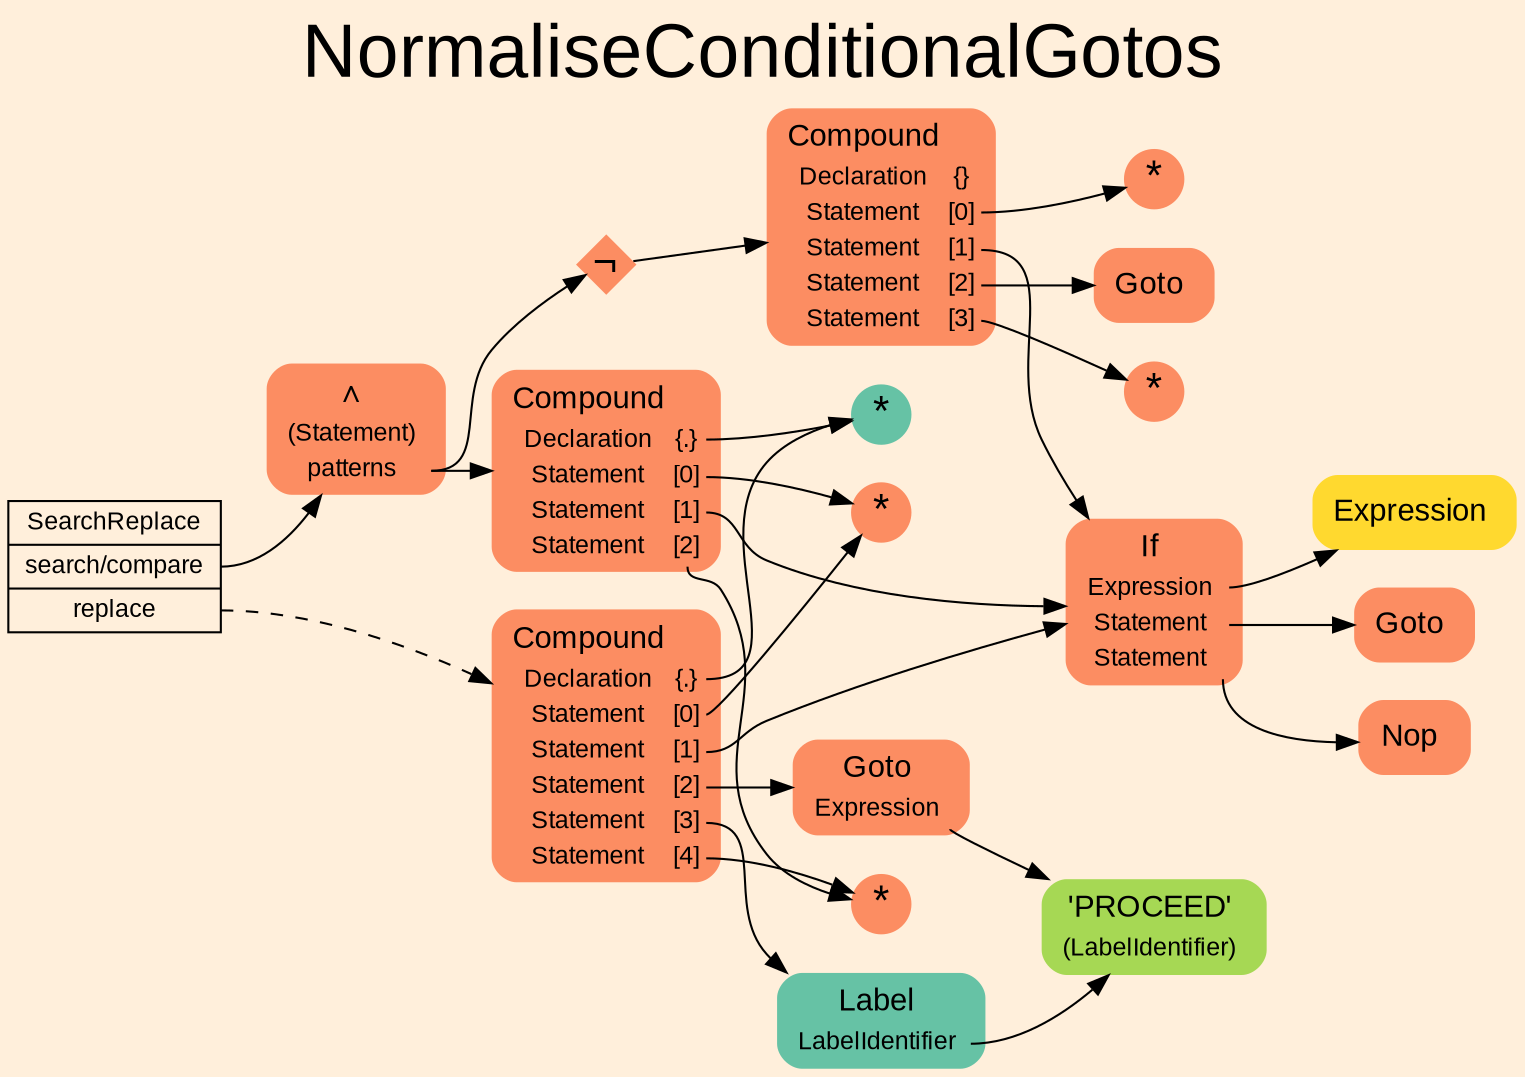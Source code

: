 digraph "NormaliseConditionalGotos" {
label = "NormaliseConditionalGotos"
labelloc = t
fontsize = "36"
graph [
    rankdir = "LR"
    ranksep = 0.3
    bgcolor = antiquewhite1
    color = black
    fontcolor = black
    fontname = "Arial"
];
node [
    fontname = "Arial"
];
edge [
    fontname = "Arial"
];

// -------------------- transformation figure --------------------
"CR#B-4-36" [
    // -------- block CR#B-4-36 ----------
    shape = "record"
    fillcolor = antiquewhite1
    label = "<fixed> SearchReplace | <port0> search/compare | <port1> replace"
    style = "filled"
    fontsize = "12"
    color = black
    fontcolor = black
];

"#B-2-814" [
    // -------- block #B-2-814 ----------
    shape = "plaintext"
    fillcolor = "/set28/2"
    label = <<TABLE BORDER="0" CELLBORDER="0" CELLSPACING="0">
     <TR><TD><FONT POINT-SIZE="15.0">∧</FONT></TD><TD></TD></TR>
     <TR><TD>(Statement)</TD><TD PORT="port0"></TD></TR>
     <TR><TD>patterns</TD><TD PORT="port1"></TD></TR>
    </TABLE>>
    style = "rounded,filled"
    fontsize = "12"
];

"#B-2-799" [
    // -------- block #B-2-799 ----------
    shape = "plaintext"
    fillcolor = "/set28/2"
    label = <<TABLE BORDER="0" CELLBORDER="0" CELLSPACING="0">
     <TR><TD><FONT POINT-SIZE="15.0">Compound</FONT></TD><TD></TD></TR>
     <TR><TD>Declaration</TD><TD PORT="port0">{.}</TD></TR>
     <TR><TD>Statement</TD><TD PORT="port1">[0]</TD></TR>
     <TR><TD>Statement</TD><TD PORT="port2">[1]</TD></TR>
     <TR><TD>Statement</TD><TD PORT="port3">[2]</TD></TR>
    </TABLE>>
    style = "rounded,filled"
    fontsize = "12"
];

"#B-2-806" [
    // -------- block #B-2-806 ----------
    shape = "circle"
    fillcolor = "/set28/1"
    label = <*>
    style = "filled"
    fontsize = "20"
    penwidth = 0.0
    fixedsize = true
    width = 0.4
    height = 0.4
];

"#B-2-807" [
    // -------- block #B-2-807 ----------
    shape = "circle"
    fillcolor = "/set28/2"
    label = <*>
    style = "filled"
    fontsize = "20"
    penwidth = 0.0
    fixedsize = true
    width = 0.4
    height = 0.4
];

"#B-2-797" [
    // -------- block #B-2-797 ----------
    shape = "plaintext"
    fillcolor = "/set28/2"
    label = <<TABLE BORDER="0" CELLBORDER="0" CELLSPACING="0">
     <TR><TD><FONT POINT-SIZE="15.0">If</FONT></TD><TD></TD></TR>
     <TR><TD>Expression</TD><TD PORT="port0"></TD></TR>
     <TR><TD>Statement</TD><TD PORT="port1"></TD></TR>
     <TR><TD>Statement</TD><TD PORT="port2"></TD></TR>
    </TABLE>>
    style = "rounded,filled"
    fontsize = "12"
];

"#B-2-798" [
    // -------- block #B-2-798 ----------
    shape = "plaintext"
    fillcolor = "/set28/6"
    label = <<TABLE BORDER="0" CELLBORDER="0" CELLSPACING="0">
     <TR><TD><FONT POINT-SIZE="15.0">Expression</FONT></TD><TD></TD></TR>
    </TABLE>>
    style = "rounded,filled"
    fontsize = "12"
];

"#B-2-802" [
    // -------- block #B-2-802 ----------
    shape = "plaintext"
    fillcolor = "/set28/2"
    label = <<TABLE BORDER="0" CELLBORDER="0" CELLSPACING="0">
     <TR><TD><FONT POINT-SIZE="15.0">Goto</FONT></TD><TD></TD></TR>
    </TABLE>>
    style = "rounded,filled"
    fontsize = "12"
];

"#B-2-816" [
    // -------- block #B-2-816 ----------
    shape = "plaintext"
    fillcolor = "/set28/2"
    label = <<TABLE BORDER="0" CELLBORDER="0" CELLSPACING="0">
     <TR><TD><FONT POINT-SIZE="15.0">Nop</FONT></TD><TD></TD></TR>
    </TABLE>>
    style = "rounded,filled"
    fontsize = "12"
];

"#B-2-809" [
    // -------- block #B-2-809 ----------
    shape = "circle"
    fillcolor = "/set28/2"
    label = <*>
    style = "filled"
    fontsize = "20"
    penwidth = 0.0
    fixedsize = true
    width = 0.4
    height = 0.4
];

"#B-2-815" [
    // -------- block #B-2-815 ----------
    shape = "diamond"
    fillcolor = "/set28/2"
    label = <¬>
    style = "filled"
    fontsize = "20"
    penwidth = 0.0
    fixedsize = true
    width = 0.4
    height = 0.4
];

"#B-2-801" [
    // -------- block #B-2-801 ----------
    shape = "plaintext"
    fillcolor = "/set28/2"
    label = <<TABLE BORDER="0" CELLBORDER="0" CELLSPACING="0">
     <TR><TD><FONT POINT-SIZE="15.0">Compound</FONT></TD><TD></TD></TR>
     <TR><TD>Declaration</TD><TD PORT="port0">{}</TD></TR>
     <TR><TD>Statement</TD><TD PORT="port1">[0]</TD></TR>
     <TR><TD>Statement</TD><TD PORT="port2">[1]</TD></TR>
     <TR><TD>Statement</TD><TD PORT="port3">[2]</TD></TR>
     <TR><TD>Statement</TD><TD PORT="port4">[3]</TD></TR>
    </TABLE>>
    style = "rounded,filled"
    fontsize = "12"
];

"#B-2-808" [
    // -------- block #B-2-808 ----------
    shape = "circle"
    fillcolor = "/set28/2"
    label = <*>
    style = "filled"
    fontsize = "20"
    penwidth = 0.0
    fixedsize = true
    width = 0.4
    height = 0.4
];

"#B-2-805" [
    // -------- block #B-2-805 ----------
    shape = "plaintext"
    fillcolor = "/set28/2"
    label = <<TABLE BORDER="0" CELLBORDER="0" CELLSPACING="0">
     <TR><TD><FONT POINT-SIZE="15.0">Goto</FONT></TD><TD></TD></TR>
    </TABLE>>
    style = "rounded,filled"
    fontsize = "12"
];

"#B-2-810" [
    // -------- block #B-2-810 ----------
    shape = "circle"
    fillcolor = "/set28/2"
    label = <*>
    style = "filled"
    fontsize = "20"
    penwidth = 0.0
    fixedsize = true
    width = 0.4
    height = 0.4
];

"#B-2-800" [
    // -------- block #B-2-800 ----------
    shape = "plaintext"
    fillcolor = "/set28/2"
    label = <<TABLE BORDER="0" CELLBORDER="0" CELLSPACING="0">
     <TR><TD><FONT POINT-SIZE="15.0">Compound</FONT></TD><TD></TD></TR>
     <TR><TD>Declaration</TD><TD PORT="port0">{.}</TD></TR>
     <TR><TD>Statement</TD><TD PORT="port1">[0]</TD></TR>
     <TR><TD>Statement</TD><TD PORT="port2">[1]</TD></TR>
     <TR><TD>Statement</TD><TD PORT="port3">[2]</TD></TR>
     <TR><TD>Statement</TD><TD PORT="port4">[3]</TD></TR>
     <TR><TD>Statement</TD><TD PORT="port5">[4]</TD></TR>
    </TABLE>>
    style = "rounded,filled"
    fontsize = "12"
];

"#B-2-804" [
    // -------- block #B-2-804 ----------
    shape = "plaintext"
    fillcolor = "/set28/2"
    label = <<TABLE BORDER="0" CELLBORDER="0" CELLSPACING="0">
     <TR><TD><FONT POINT-SIZE="15.0">Goto</FONT></TD><TD></TD></TR>
     <TR><TD>Expression</TD><TD PORT="port0"></TD></TR>
    </TABLE>>
    style = "rounded,filled"
    fontsize = "12"
];

"#B-2-813" [
    // -------- block #B-2-813 ----------
    shape = "plaintext"
    fillcolor = "/set28/5"
    label = <<TABLE BORDER="0" CELLBORDER="0" CELLSPACING="0">
     <TR><TD><FONT POINT-SIZE="15.0">'PROCEED'</FONT></TD><TD></TD></TR>
     <TR><TD>(LabelIdentifier)</TD><TD PORT="port0"></TD></TR>
    </TABLE>>
    style = "rounded,filled"
    fontsize = "12"
];

"#B-2-812" [
    // -------- block #B-2-812 ----------
    shape = "plaintext"
    fillcolor = "/set28/1"
    label = <<TABLE BORDER="0" CELLBORDER="0" CELLSPACING="0">
     <TR><TD><FONT POINT-SIZE="15.0">Label</FONT></TD><TD></TD></TR>
     <TR><TD>LabelIdentifier</TD><TD PORT="port0"></TD></TR>
    </TABLE>>
    style = "rounded,filled"
    fontsize = "12"
];

"CR#B-4-36":port0 -> "#B-2-814" [
    color = black
    fontcolor = black
];

"CR#B-4-36":port1 -> "#B-2-800" [
    style="dashed"
    color = black
    fontcolor = black
];

"#B-2-814":port1 -> "#B-2-799" [
    color = black
    fontcolor = black
];

"#B-2-814":port1 -> "#B-2-815" [
    color = black
    fontcolor = black
];

"#B-2-799":port0 -> "#B-2-806" [
    color = black
    fontcolor = black
];

"#B-2-799":port1 -> "#B-2-807" [
    color = black
    fontcolor = black
];

"#B-2-799":port2 -> "#B-2-797" [
    color = black
    fontcolor = black
];

"#B-2-799":port3 -> "#B-2-809" [
    color = black
    fontcolor = black
];

"#B-2-797":port0 -> "#B-2-798" [
    color = black
    fontcolor = black
];

"#B-2-797":port1 -> "#B-2-802" [
    color = black
    fontcolor = black
];

"#B-2-797":port2 -> "#B-2-816" [
    color = black
    fontcolor = black
];

"#B-2-815" -> "#B-2-801" [
    color = black
    fontcolor = black
];

"#B-2-801":port1 -> "#B-2-808" [
    color = black
    fontcolor = black
];

"#B-2-801":port2 -> "#B-2-797" [
    color = black
    fontcolor = black
];

"#B-2-801":port3 -> "#B-2-805" [
    color = black
    fontcolor = black
];

"#B-2-801":port4 -> "#B-2-810" [
    color = black
    fontcolor = black
];

"#B-2-800":port0 -> "#B-2-806" [
    color = black
    fontcolor = black
];

"#B-2-800":port1 -> "#B-2-807" [
    color = black
    fontcolor = black
];

"#B-2-800":port2 -> "#B-2-797" [
    color = black
    fontcolor = black
];

"#B-2-800":port3 -> "#B-2-804" [
    color = black
    fontcolor = black
];

"#B-2-800":port4 -> "#B-2-812" [
    color = black
    fontcolor = black
];

"#B-2-800":port5 -> "#B-2-809" [
    color = black
    fontcolor = black
];

"#B-2-804":port0 -> "#B-2-813" [
    color = black
    fontcolor = black
];

"#B-2-812":port0 -> "#B-2-813" [
    color = black
    fontcolor = black
];


}
